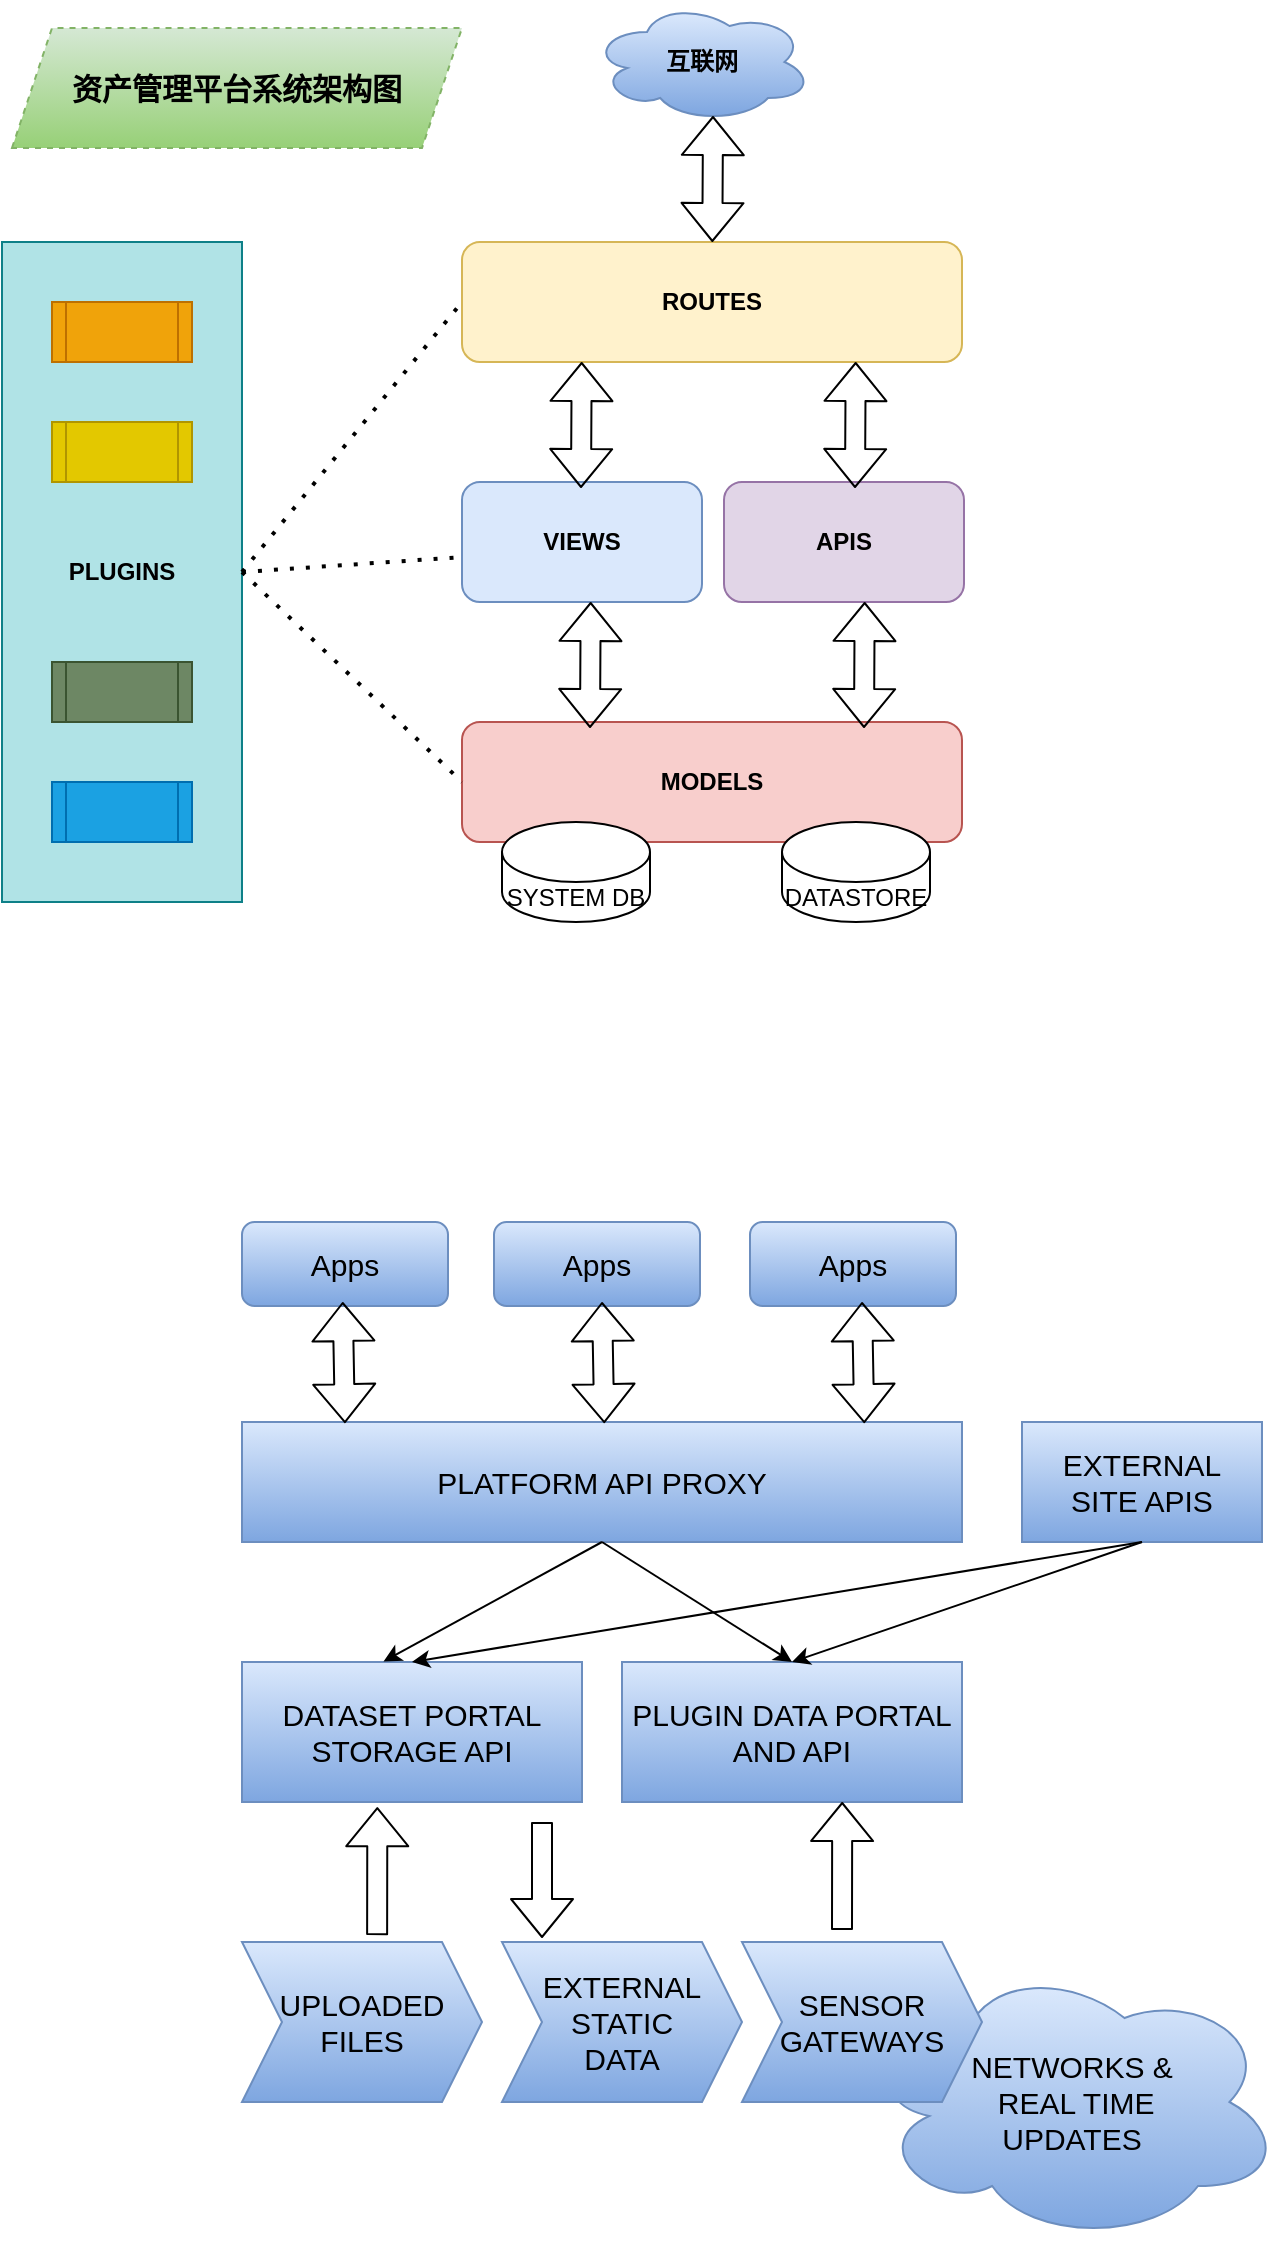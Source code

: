 <mxfile version="14.7.0" type="github"><diagram id="m54SbVBQG-l_33mc4gdS" name="第 1 页"><mxGraphModel dx="1038" dy="579" grid="0" gridSize="10" guides="0" tooltips="1" connect="1" arrows="1" fold="1" page="1" pageScale="1" pageWidth="827" pageHeight="2069" math="0" shadow="0"><root><mxCell id="0"/><mxCell id="1" parent="0"/><mxCell id="QVeyl3t0Bva5AQPOTy62-35" value="NETWORKS &amp;amp;&lt;br&gt;&amp;nbsp;REAL TIME &lt;br&gt;UPDATES" style="ellipse;shape=cloud;whiteSpace=wrap;html=1;fontSize=15;strokeWidth=1;gradientColor=#7ea6e0;fillColor=#dae8fc;strokeColor=#6c8ebf;" vertex="1" parent="1"><mxGeometry x="550" y="1050" width="210" height="140" as="geometry"/></mxCell><mxCell id="QVeyl3t0Bva5AQPOTy62-1" value="互联网" style="ellipse;shape=cloud;whiteSpace=wrap;html=1;fontStyle=1;gradientColor=#7ea6e0;fillColor=#dae8fc;strokeColor=#6c8ebf;" vertex="1" parent="1"><mxGeometry x="415" y="70" width="110" height="60" as="geometry"/></mxCell><mxCell id="QVeyl3t0Bva5AQPOTy62-2" value="ROUTES" style="rounded=1;whiteSpace=wrap;html=1;fillColor=#fff2cc;strokeColor=#d6b656;fontStyle=1" vertex="1" parent="1"><mxGeometry x="350" y="190" width="250" height="60" as="geometry"/></mxCell><mxCell id="QVeyl3t0Bva5AQPOTy62-3" value="" style="shape=flexArrow;endArrow=classic;startArrow=classic;html=1;entryX=0.55;entryY=0.95;entryDx=0;entryDy=0;entryPerimeter=0;" edge="1" parent="1" source="QVeyl3t0Bva5AQPOTy62-2" target="QVeyl3t0Bva5AQPOTy62-1"><mxGeometry width="100" height="100" relative="1" as="geometry"><mxPoint x="480" y="184" as="sourcePoint"/><mxPoint x="480" y="129" as="targetPoint"/></mxGeometry></mxCell><mxCell id="QVeyl3t0Bva5AQPOTy62-5" value="VIEWS" style="rounded=1;whiteSpace=wrap;html=1;fillColor=#dae8fc;strokeColor=#6c8ebf;fontStyle=1" vertex="1" parent="1"><mxGeometry x="350" y="310" width="120" height="60" as="geometry"/></mxCell><mxCell id="QVeyl3t0Bva5AQPOTy62-6" value="APIS" style="rounded=1;whiteSpace=wrap;html=1;fillColor=#e1d5e7;strokeColor=#9673a6;fontStyle=1" vertex="1" parent="1"><mxGeometry x="481" y="310" width="120" height="60" as="geometry"/></mxCell><mxCell id="QVeyl3t0Bva5AQPOTy62-7" value="MODELS" style="rounded=1;whiteSpace=wrap;html=1;fillColor=#f8cecc;strokeColor=#b85450;fontStyle=1" vertex="1" parent="1"><mxGeometry x="350" y="430" width="250" height="60" as="geometry"/></mxCell><mxCell id="QVeyl3t0Bva5AQPOTy62-8" value="SYSTEM DB" style="shape=cylinder3;whiteSpace=wrap;html=1;boundedLbl=1;backgroundOutline=1;size=15;" vertex="1" parent="1"><mxGeometry x="370" y="480" width="74" height="50" as="geometry"/></mxCell><mxCell id="QVeyl3t0Bva5AQPOTy62-10" value="DATASTORE" style="shape=cylinder3;whiteSpace=wrap;html=1;boundedLbl=1;backgroundOutline=1;size=15;" vertex="1" parent="1"><mxGeometry x="510" y="480" width="74" height="50" as="geometry"/></mxCell><mxCell id="QVeyl3t0Bva5AQPOTy62-11" value="" style="shape=flexArrow;endArrow=classic;startArrow=classic;html=1;entryX=0.55;entryY=0.95;entryDx=0;entryDy=0;entryPerimeter=0;" edge="1" parent="1"><mxGeometry width="100" height="100" relative="1" as="geometry"><mxPoint x="546.501" y="313" as="sourcePoint"/><mxPoint x="546.84" y="250" as="targetPoint"/></mxGeometry></mxCell><mxCell id="QVeyl3t0Bva5AQPOTy62-12" value="" style="shape=flexArrow;endArrow=classic;startArrow=classic;html=1;entryX=0.55;entryY=0.95;entryDx=0;entryDy=0;entryPerimeter=0;" edge="1" parent="1"><mxGeometry width="100" height="100" relative="1" as="geometry"><mxPoint x="409.501" y="313" as="sourcePoint"/><mxPoint x="409.84" y="250" as="targetPoint"/></mxGeometry></mxCell><mxCell id="QVeyl3t0Bva5AQPOTy62-13" value="" style="shape=flexArrow;endArrow=classic;startArrow=classic;html=1;entryX=0.55;entryY=0.95;entryDx=0;entryDy=0;entryPerimeter=0;" edge="1" parent="1"><mxGeometry width="100" height="100" relative="1" as="geometry"><mxPoint x="551.001" y="433" as="sourcePoint"/><mxPoint x="551.34" y="370" as="targetPoint"/></mxGeometry></mxCell><mxCell id="QVeyl3t0Bva5AQPOTy62-14" value="" style="shape=flexArrow;endArrow=classic;startArrow=classic;html=1;entryX=0.55;entryY=0.95;entryDx=0;entryDy=0;entryPerimeter=0;" edge="1" parent="1"><mxGeometry width="100" height="100" relative="1" as="geometry"><mxPoint x="414.001" y="433" as="sourcePoint"/><mxPoint x="414.34" y="370" as="targetPoint"/></mxGeometry></mxCell><mxCell id="QVeyl3t0Bva5AQPOTy62-16" value="PLUGINS" style="rounded=0;whiteSpace=wrap;html=1;fontStyle=1;fillColor=#b0e3e6;strokeColor=#0e8088;" vertex="1" parent="1"><mxGeometry x="120" y="190" width="120" height="330" as="geometry"/></mxCell><mxCell id="QVeyl3t0Bva5AQPOTy62-17" value="" style="shape=process;whiteSpace=wrap;html=1;backgroundOutline=1;fillColor=#f0a30a;strokeColor=#BD7000;fontColor=#000000;" vertex="1" parent="1"><mxGeometry x="145" y="220" width="70" height="30" as="geometry"/></mxCell><mxCell id="QVeyl3t0Bva5AQPOTy62-18" value="" style="shape=process;whiteSpace=wrap;html=1;backgroundOutline=1;fillColor=#e3c800;strokeColor=#B09500;fontColor=#000000;" vertex="1" parent="1"><mxGeometry x="145" y="280" width="70" height="30" as="geometry"/></mxCell><mxCell id="QVeyl3t0Bva5AQPOTy62-19" value="" style="shape=process;whiteSpace=wrap;html=1;backgroundOutline=1;fillColor=#6d8764;strokeColor=#3A5431;fontColor=#ffffff;" vertex="1" parent="1"><mxGeometry x="145" y="400" width="70" height="30" as="geometry"/></mxCell><mxCell id="QVeyl3t0Bva5AQPOTy62-20" value="" style="shape=process;whiteSpace=wrap;html=1;backgroundOutline=1;fillColor=#1ba1e2;strokeColor=#006EAF;fontColor=#ffffff;" vertex="1" parent="1"><mxGeometry x="145" y="460" width="70" height="30" as="geometry"/></mxCell><mxCell id="QVeyl3t0Bva5AQPOTy62-21" value="" style="endArrow=none;dashed=1;html=1;dashPattern=1 3;strokeWidth=2;entryX=0;entryY=0.5;entryDx=0;entryDy=0;exitX=1;exitY=0.5;exitDx=0;exitDy=0;" edge="1" parent="1" source="QVeyl3t0Bva5AQPOTy62-16" target="QVeyl3t0Bva5AQPOTy62-2"><mxGeometry width="50" height="50" relative="1" as="geometry"><mxPoint x="250" y="300" as="sourcePoint"/><mxPoint x="300" y="250" as="targetPoint"/></mxGeometry></mxCell><mxCell id="QVeyl3t0Bva5AQPOTy62-22" value="" style="endArrow=none;dashed=1;html=1;dashPattern=1 3;strokeWidth=2;entryX=-0.033;entryY=0.63;entryDx=0;entryDy=0;exitX=1;exitY=0.5;exitDx=0;exitDy=0;entryPerimeter=0;" edge="1" parent="1" source="QVeyl3t0Bva5AQPOTy62-16" target="QVeyl3t0Bva5AQPOTy62-5"><mxGeometry width="50" height="50" relative="1" as="geometry"><mxPoint x="250" y="365" as="sourcePoint"/><mxPoint x="360" y="230" as="targetPoint"/></mxGeometry></mxCell><mxCell id="QVeyl3t0Bva5AQPOTy62-23" value="" style="endArrow=none;dashed=1;html=1;dashPattern=1 3;strokeWidth=2;entryX=0;entryY=0.5;entryDx=0;entryDy=0;exitX=1;exitY=0.5;exitDx=0;exitDy=0;" edge="1" parent="1" source="QVeyl3t0Bva5AQPOTy62-16" target="QVeyl3t0Bva5AQPOTy62-7"><mxGeometry width="50" height="50" relative="1" as="geometry"><mxPoint x="250" y="365" as="sourcePoint"/><mxPoint x="356.04" y="357.8" as="targetPoint"/></mxGeometry></mxCell><mxCell id="QVeyl3t0Bva5AQPOTy62-24" value="资产管理平台系统架构图" style="shape=parallelogram;perimeter=parallelogramPerimeter;whiteSpace=wrap;html=1;fixedSize=1;fontStyle=1;strokeWidth=1;fontSize=15;dashed=1;gradientColor=#97d077;fillColor=#d5e8d4;strokeColor=#82b366;" vertex="1" parent="1"><mxGeometry x="125" y="83" width="225" height="60" as="geometry"/></mxCell><mxCell id="QVeyl3t0Bva5AQPOTy62-25" value="Apps" style="rounded=1;whiteSpace=wrap;html=1;fontSize=15;strokeWidth=1;gradientColor=#7ea6e0;fillColor=#dae8fc;strokeColor=#6c8ebf;" vertex="1" parent="1"><mxGeometry x="240" y="680" width="103" height="42" as="geometry"/></mxCell><mxCell id="QVeyl3t0Bva5AQPOTy62-26" value="Apps" style="rounded=1;whiteSpace=wrap;html=1;fontSize=15;strokeWidth=1;gradientColor=#7ea6e0;fillColor=#dae8fc;strokeColor=#6c8ebf;" vertex="1" parent="1"><mxGeometry x="366" y="680" width="103" height="42" as="geometry"/></mxCell><mxCell id="QVeyl3t0Bva5AQPOTy62-27" value="Apps" style="rounded=1;whiteSpace=wrap;html=1;fontSize=15;strokeWidth=1;gradientColor=#7ea6e0;fillColor=#dae8fc;strokeColor=#6c8ebf;" vertex="1" parent="1"><mxGeometry x="494" y="680" width="103" height="42" as="geometry"/></mxCell><mxCell id="QVeyl3t0Bva5AQPOTy62-28" value="PLATFORM API PROXY" style="rounded=0;whiteSpace=wrap;html=1;fontSize=15;strokeWidth=1;gradientColor=#7ea6e0;fillColor=#dae8fc;strokeColor=#6c8ebf;" vertex="1" parent="1"><mxGeometry x="240" y="780" width="360" height="60" as="geometry"/></mxCell><mxCell id="QVeyl3t0Bva5AQPOTy62-29" value="DATASET PORTAL STORAGE API" style="rounded=0;whiteSpace=wrap;html=1;fontSize=15;strokeWidth=1;gradientColor=#7ea6e0;fillColor=#dae8fc;strokeColor=#6c8ebf;" vertex="1" parent="1"><mxGeometry x="240" y="900" width="170" height="70" as="geometry"/></mxCell><mxCell id="QVeyl3t0Bva5AQPOTy62-30" value="PLUGIN DATA PORTAL AND API" style="rounded=0;whiteSpace=wrap;html=1;fontSize=15;strokeWidth=1;gradientColor=#7ea6e0;fillColor=#dae8fc;strokeColor=#6c8ebf;" vertex="1" parent="1"><mxGeometry x="430" y="900" width="170" height="70" as="geometry"/></mxCell><mxCell id="QVeyl3t0Bva5AQPOTy62-31" value="UPLOADED FILES" style="shape=step;perimeter=stepPerimeter;whiteSpace=wrap;html=1;fixedSize=1;fontSize=15;strokeWidth=1;gradientColor=#7ea6e0;fillColor=#dae8fc;strokeColor=#6c8ebf;" vertex="1" parent="1"><mxGeometry x="240" y="1040" width="120" height="80" as="geometry"/></mxCell><mxCell id="QVeyl3t0Bva5AQPOTy62-32" value="EXTERNAL STATIC &lt;br&gt;DATA" style="shape=step;perimeter=stepPerimeter;whiteSpace=wrap;html=1;fixedSize=1;fontSize=15;strokeWidth=1;gradientColor=#7ea6e0;fillColor=#dae8fc;strokeColor=#6c8ebf;" vertex="1" parent="1"><mxGeometry x="370" y="1040" width="120" height="80" as="geometry"/></mxCell><mxCell id="QVeyl3t0Bva5AQPOTy62-34" value="SENSOR&lt;br&gt;GATEWAYS" style="shape=step;perimeter=stepPerimeter;whiteSpace=wrap;html=1;fixedSize=1;fontSize=15;strokeWidth=1;gradientColor=#7ea6e0;fillColor=#dae8fc;strokeColor=#6c8ebf;" vertex="1" parent="1"><mxGeometry x="490" y="1040" width="120" height="80" as="geometry"/></mxCell><mxCell id="QVeyl3t0Bva5AQPOTy62-36" value="" style="shape=flexArrow;endArrow=classic;startArrow=classic;html=1;entryX=0.55;entryY=0.95;entryDx=0;entryDy=0;entryPerimeter=0;exitX=0.143;exitY=0.01;exitDx=0;exitDy=0;exitPerimeter=0;" edge="1" parent="1" source="QVeyl3t0Bva5AQPOTy62-28"><mxGeometry width="100" height="100" relative="1" as="geometry"><mxPoint x="290" y="770" as="sourcePoint"/><mxPoint x="290.34" y="720" as="targetPoint"/></mxGeometry></mxCell><mxCell id="QVeyl3t0Bva5AQPOTy62-37" value="" style="shape=flexArrow;endArrow=classic;startArrow=classic;html=1;entryX=0.55;entryY=0.95;entryDx=0;entryDy=0;entryPerimeter=0;exitX=0.143;exitY=0.01;exitDx=0;exitDy=0;exitPerimeter=0;" edge="1" parent="1"><mxGeometry width="100" height="100" relative="1" as="geometry"><mxPoint x="421.14" y="780.6" as="sourcePoint"/><mxPoint x="420.0" y="720" as="targetPoint"/></mxGeometry></mxCell><mxCell id="QVeyl3t0Bva5AQPOTy62-38" value="" style="shape=flexArrow;endArrow=classic;startArrow=classic;html=1;entryX=0.55;entryY=0.95;entryDx=0;entryDy=0;entryPerimeter=0;exitX=0.143;exitY=0.01;exitDx=0;exitDy=0;exitPerimeter=0;" edge="1" parent="1"><mxGeometry width="100" height="100" relative="1" as="geometry"><mxPoint x="551.14" y="780.6" as="sourcePoint"/><mxPoint x="550.0" y="720" as="targetPoint"/></mxGeometry></mxCell><mxCell id="QVeyl3t0Bva5AQPOTy62-39" value="" style="endArrow=classic;html=1;fontSize=15;exitX=0.5;exitY=1;exitDx=0;exitDy=0;entryX=0.416;entryY=-0.003;entryDx=0;entryDy=0;entryPerimeter=0;" edge="1" parent="1" source="QVeyl3t0Bva5AQPOTy62-28" target="QVeyl3t0Bva5AQPOTy62-29"><mxGeometry width="50" height="50" relative="1" as="geometry"><mxPoint x="90" y="820" as="sourcePoint"/><mxPoint x="140" y="770" as="targetPoint"/></mxGeometry></mxCell><mxCell id="QVeyl3t0Bva5AQPOTy62-40" value="" style="endArrow=classic;html=1;fontSize=15;exitX=0.5;exitY=1;exitDx=0;exitDy=0;entryX=0.5;entryY=0;entryDx=0;entryDy=0;" edge="1" parent="1" source="QVeyl3t0Bva5AQPOTy62-28" target="QVeyl3t0Bva5AQPOTy62-30"><mxGeometry width="50" height="50" relative="1" as="geometry"><mxPoint x="430" y="850" as="sourcePoint"/><mxPoint x="320.72" y="909.79" as="targetPoint"/></mxGeometry></mxCell><mxCell id="QVeyl3t0Bva5AQPOTy62-41" value="EXTERNAL&lt;br&gt;SITE APIS" style="rounded=0;whiteSpace=wrap;html=1;fontSize=15;strokeWidth=1;gradientColor=#7ea6e0;fillColor=#dae8fc;strokeColor=#6c8ebf;" vertex="1" parent="1"><mxGeometry x="630" y="780" width="120" height="60" as="geometry"/></mxCell><mxCell id="QVeyl3t0Bva5AQPOTy62-42" value="" style="endArrow=classic;html=1;fontSize=15;exitX=0.5;exitY=1;exitDx=0;exitDy=0;entryX=0.5;entryY=0;entryDx=0;entryDy=0;" edge="1" parent="1" source="QVeyl3t0Bva5AQPOTy62-41" target="QVeyl3t0Bva5AQPOTy62-29"><mxGeometry width="50" height="50" relative="1" as="geometry"><mxPoint x="430" y="850" as="sourcePoint"/><mxPoint x="320.72" y="909.79" as="targetPoint"/></mxGeometry></mxCell><mxCell id="QVeyl3t0Bva5AQPOTy62-43" value="" style="endArrow=classic;html=1;fontSize=15;exitX=0.5;exitY=1;exitDx=0;exitDy=0;entryX=0.5;entryY=0;entryDx=0;entryDy=0;" edge="1" parent="1" source="QVeyl3t0Bva5AQPOTy62-41" target="QVeyl3t0Bva5AQPOTy62-30"><mxGeometry width="50" height="50" relative="1" as="geometry"><mxPoint x="700" y="850" as="sourcePoint"/><mxPoint x="335" y="910" as="targetPoint"/></mxGeometry></mxCell><mxCell id="QVeyl3t0Bva5AQPOTy62-44" value="" style="shape=flexArrow;endArrow=classic;html=1;fontSize=15;entryX=0.398;entryY=1.037;entryDx=0;entryDy=0;exitX=0.563;exitY=-0.043;exitDx=0;exitDy=0;exitPerimeter=0;entryPerimeter=0;" edge="1" parent="1" source="QVeyl3t0Bva5AQPOTy62-31" target="QVeyl3t0Bva5AQPOTy62-29"><mxGeometry width="50" height="50" relative="1" as="geometry"><mxPoint x="270" y="1040" as="sourcePoint"/><mxPoint x="320" y="990" as="targetPoint"/></mxGeometry></mxCell><mxCell id="QVeyl3t0Bva5AQPOTy62-45" value="" style="shape=flexArrow;endArrow=classic;html=1;fontSize=15;" edge="1" parent="1"><mxGeometry width="50" height="50" relative="1" as="geometry"><mxPoint x="390" y="980" as="sourcePoint"/><mxPoint x="390" y="1038" as="targetPoint"/></mxGeometry></mxCell><mxCell id="QVeyl3t0Bva5AQPOTy62-46" value="" style="shape=flexArrow;endArrow=classic;html=1;fontSize=15;entryX=0.398;entryY=1.037;entryDx=0;entryDy=0;exitX=0.563;exitY=-0.043;exitDx=0;exitDy=0;exitPerimeter=0;entryPerimeter=0;" edge="1" parent="1"><mxGeometry width="50" height="50" relative="1" as="geometry"><mxPoint x="540" y="1033.97" as="sourcePoint"/><mxPoint x="540.1" y="970.0" as="targetPoint"/></mxGeometry></mxCell></root></mxGraphModel></diagram></mxfile>